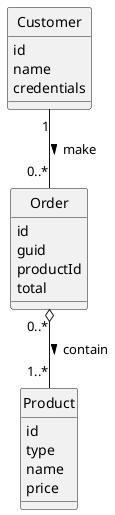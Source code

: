 @startuml

skinparam monochrome true
hide circles

class "Product" as Prod {
  id
  type
  name
  price
}
class "Order" as Ord {
  id
  guid
  productId
  total
}
class "Customer" as Cust {
  id
  name
  credentials
}


Ord "0..*" o-- "1..*" Prod : contain >
Cust "1" -- "0..*" Ord : make >

@enduml
